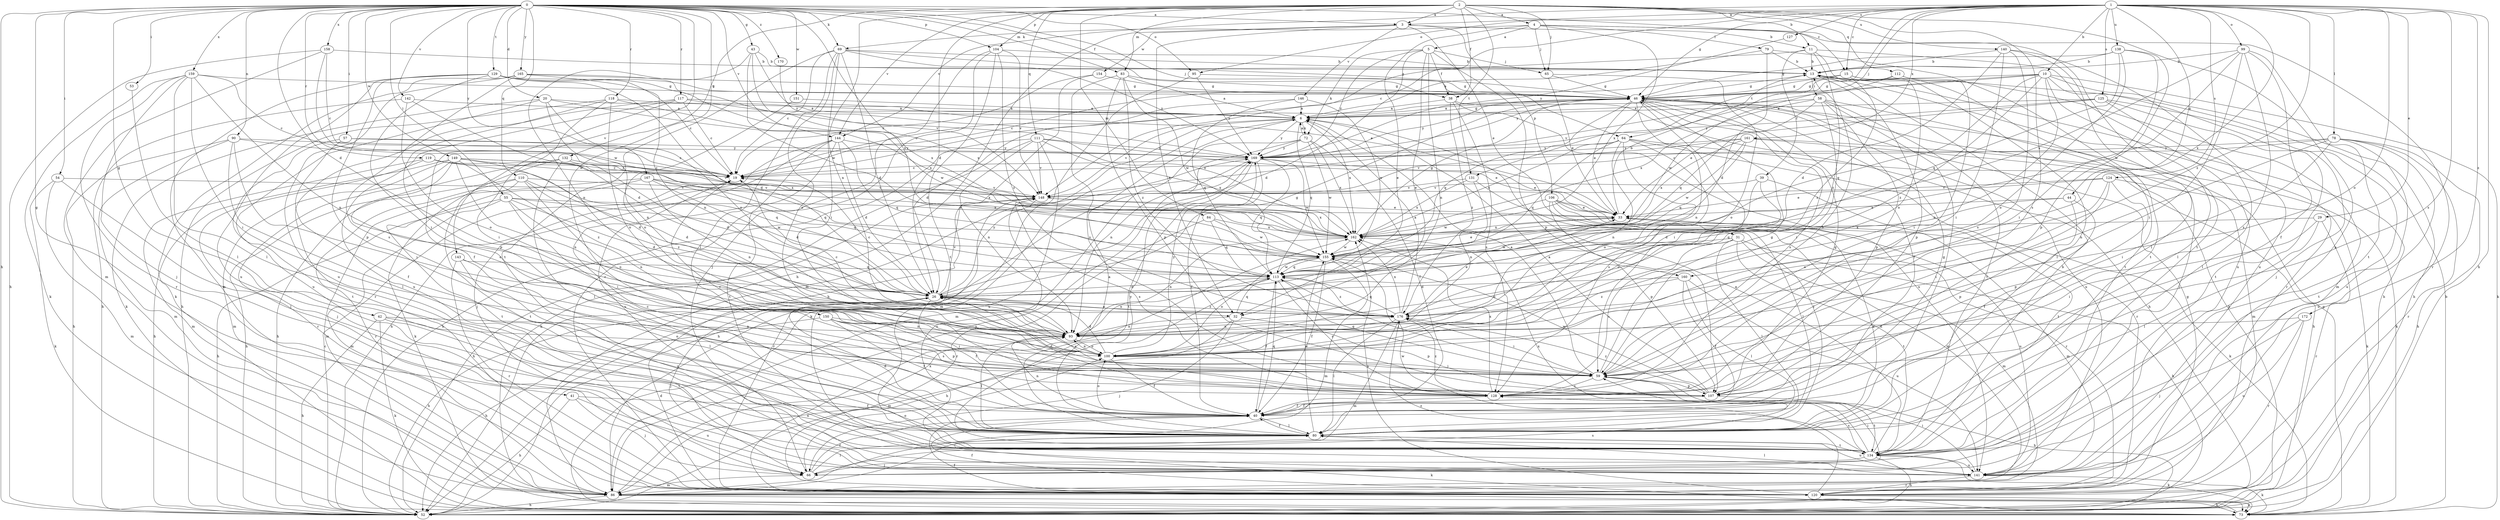 strict digraph  {
0;
1;
2;
3;
4;
5;
6;
10;
11;
13;
15;
19;
20;
26;
29;
31;
32;
33;
38;
39;
40;
41;
42;
43;
44;
46;
52;
53;
54;
55;
57;
58;
59;
64;
65;
66;
69;
72;
73;
78;
79;
80;
83;
84;
86;
90;
93;
95;
99;
100;
104;
106;
107;
110;
111;
112;
113;
117;
118;
119;
120;
124;
125;
127;
128;
129;
131;
132;
134;
138;
140;
141;
142;
143;
144;
146;
148;
149;
150;
151;
154;
155;
158;
159;
160;
161;
162;
165;
167;
169;
170;
172;
176;
0 -> 3  [label=a];
0 -> 15  [label=c];
0 -> 20  [label=d];
0 -> 26  [label=d];
0 -> 38  [label=f];
0 -> 41  [label=g];
0 -> 42  [label=g];
0 -> 43  [label=g];
0 -> 52  [label=h];
0 -> 53  [label=i];
0 -> 54  [label=i];
0 -> 55  [label=i];
0 -> 57  [label=i];
0 -> 64  [label=j];
0 -> 69  [label=k];
0 -> 83  [label=m];
0 -> 90  [label=n];
0 -> 95  [label=o];
0 -> 104  [label=p];
0 -> 110  [label=q];
0 -> 117  [label=r];
0 -> 118  [label=r];
0 -> 119  [label=r];
0 -> 129  [label=t];
0 -> 142  [label=v];
0 -> 143  [label=v];
0 -> 144  [label=v];
0 -> 149  [label=w];
0 -> 150  [label=w];
0 -> 151  [label=w];
0 -> 158  [label=x];
0 -> 159  [label=x];
0 -> 160  [label=x];
0 -> 165  [label=y];
0 -> 167  [label=y];
0 -> 170  [label=z];
1 -> 3  [label=a];
1 -> 10  [label=b];
1 -> 15  [label=c];
1 -> 19  [label=c];
1 -> 29  [label=e];
1 -> 44  [label=g];
1 -> 46  [label=g];
1 -> 52  [label=h];
1 -> 64  [label=j];
1 -> 78  [label=l];
1 -> 95  [label=o];
1 -> 99  [label=o];
1 -> 100  [label=o];
1 -> 124  [label=s];
1 -> 125  [label=s];
1 -> 127  [label=s];
1 -> 128  [label=s];
1 -> 131  [label=t];
1 -> 138  [label=u];
1 -> 144  [label=v];
1 -> 160  [label=x];
1 -> 161  [label=x];
1 -> 172  [label=z];
1 -> 176  [label=z];
2 -> 3  [label=a];
2 -> 4  [label=a];
2 -> 11  [label=b];
2 -> 26  [label=d];
2 -> 38  [label=f];
2 -> 65  [label=j];
2 -> 83  [label=m];
2 -> 84  [label=m];
2 -> 93  [label=n];
2 -> 104  [label=p];
2 -> 111  [label=q];
2 -> 112  [label=q];
2 -> 128  [label=s];
2 -> 131  [label=t];
2 -> 132  [label=t];
2 -> 140  [label=u];
2 -> 141  [label=u];
2 -> 144  [label=v];
3 -> 11  [label=b];
3 -> 31  [label=e];
3 -> 32  [label=e];
3 -> 52  [label=h];
3 -> 106  [label=p];
3 -> 146  [label=v];
3 -> 154  [label=w];
4 -> 5  [label=a];
4 -> 32  [label=e];
4 -> 65  [label=j];
4 -> 69  [label=k];
4 -> 79  [label=l];
4 -> 120  [label=r];
4 -> 134  [label=t];
4 -> 162  [label=x];
5 -> 26  [label=d];
5 -> 32  [label=e];
5 -> 38  [label=f];
5 -> 65  [label=j];
5 -> 72  [label=k];
5 -> 93  [label=n];
5 -> 107  [label=p];
5 -> 169  [label=y];
6 -> 46  [label=g];
6 -> 72  [label=k];
6 -> 73  [label=k];
6 -> 86  [label=m];
6 -> 113  [label=q];
6 -> 148  [label=v];
6 -> 162  [label=x];
6 -> 169  [label=y];
10 -> 46  [label=g];
10 -> 52  [label=h];
10 -> 66  [label=j];
10 -> 73  [label=k];
10 -> 80  [label=l];
10 -> 100  [label=o];
10 -> 113  [label=q];
10 -> 148  [label=v];
10 -> 169  [label=y];
10 -> 176  [label=z];
11 -> 13  [label=b];
11 -> 39  [label=f];
11 -> 100  [label=o];
11 -> 141  [label=u];
11 -> 148  [label=v];
11 -> 176  [label=z];
13 -> 46  [label=g];
13 -> 52  [label=h];
13 -> 58  [label=i];
13 -> 107  [label=p];
13 -> 120  [label=r];
15 -> 19  [label=c];
15 -> 46  [label=g];
15 -> 80  [label=l];
15 -> 134  [label=t];
15 -> 176  [label=z];
19 -> 148  [label=v];
20 -> 6  [label=a];
20 -> 73  [label=k];
20 -> 93  [label=n];
20 -> 141  [label=u];
20 -> 162  [label=x];
20 -> 176  [label=z];
26 -> 19  [label=c];
26 -> 32  [label=e];
26 -> 40  [label=f];
26 -> 46  [label=g];
26 -> 52  [label=h];
26 -> 66  [label=j];
26 -> 128  [label=s];
26 -> 148  [label=v];
26 -> 169  [label=y];
26 -> 176  [label=z];
29 -> 59  [label=i];
29 -> 80  [label=l];
29 -> 120  [label=r];
29 -> 162  [label=x];
31 -> 52  [label=h];
31 -> 80  [label=l];
31 -> 86  [label=m];
31 -> 100  [label=o];
31 -> 128  [label=s];
31 -> 134  [label=t];
31 -> 155  [label=w];
32 -> 66  [label=j];
32 -> 86  [label=m];
32 -> 93  [label=n];
32 -> 107  [label=p];
32 -> 113  [label=q];
33 -> 13  [label=b];
33 -> 86  [label=m];
33 -> 141  [label=u];
33 -> 162  [label=x];
38 -> 6  [label=a];
38 -> 52  [label=h];
38 -> 128  [label=s];
38 -> 141  [label=u];
38 -> 176  [label=z];
39 -> 26  [label=d];
39 -> 100  [label=o];
39 -> 134  [label=t];
39 -> 148  [label=v];
40 -> 46  [label=g];
40 -> 80  [label=l];
40 -> 93  [label=n];
40 -> 100  [label=o];
40 -> 113  [label=q];
41 -> 40  [label=f];
41 -> 52  [label=h];
41 -> 66  [label=j];
41 -> 141  [label=u];
42 -> 52  [label=h];
42 -> 73  [label=k];
42 -> 93  [label=n];
42 -> 100  [label=o];
42 -> 134  [label=t];
43 -> 13  [label=b];
43 -> 33  [label=e];
43 -> 93  [label=n];
43 -> 148  [label=v];
43 -> 155  [label=w];
44 -> 33  [label=e];
44 -> 40  [label=f];
44 -> 107  [label=p];
44 -> 113  [label=q];
46 -> 6  [label=a];
46 -> 19  [label=c];
46 -> 33  [label=e];
46 -> 40  [label=f];
46 -> 52  [label=h];
46 -> 59  [label=i];
46 -> 93  [label=n];
46 -> 113  [label=q];
46 -> 128  [label=s];
46 -> 141  [label=u];
46 -> 169  [label=y];
52 -> 19  [label=c];
53 -> 80  [label=l];
54 -> 73  [label=k];
54 -> 80  [label=l];
54 -> 86  [label=m];
54 -> 148  [label=v];
55 -> 26  [label=d];
55 -> 33  [label=e];
55 -> 52  [label=h];
55 -> 59  [label=i];
55 -> 86  [label=m];
55 -> 93  [label=n];
55 -> 155  [label=w];
57 -> 19  [label=c];
57 -> 40  [label=f];
57 -> 134  [label=t];
57 -> 169  [label=y];
58 -> 6  [label=a];
58 -> 59  [label=i];
58 -> 66  [label=j];
58 -> 80  [label=l];
58 -> 107  [label=p];
58 -> 113  [label=q];
58 -> 134  [label=t];
58 -> 162  [label=x];
59 -> 6  [label=a];
59 -> 13  [label=b];
59 -> 46  [label=g];
59 -> 52  [label=h];
59 -> 107  [label=p];
59 -> 113  [label=q];
59 -> 128  [label=s];
64 -> 52  [label=h];
64 -> 93  [label=n];
64 -> 100  [label=o];
64 -> 113  [label=q];
64 -> 120  [label=r];
64 -> 128  [label=s];
64 -> 162  [label=x];
64 -> 169  [label=y];
65 -> 33  [label=e];
65 -> 46  [label=g];
65 -> 100  [label=o];
66 -> 40  [label=f];
66 -> 59  [label=i];
66 -> 80  [label=l];
66 -> 86  [label=m];
66 -> 100  [label=o];
66 -> 128  [label=s];
69 -> 13  [label=b];
69 -> 19  [label=c];
69 -> 26  [label=d];
69 -> 46  [label=g];
69 -> 59  [label=i];
69 -> 80  [label=l];
69 -> 100  [label=o];
69 -> 134  [label=t];
69 -> 169  [label=y];
72 -> 6  [label=a];
72 -> 40  [label=f];
72 -> 86  [label=m];
72 -> 93  [label=n];
72 -> 155  [label=w];
72 -> 162  [label=x];
72 -> 169  [label=y];
73 -> 13  [label=b];
73 -> 40  [label=f];
73 -> 46  [label=g];
78 -> 19  [label=c];
78 -> 52  [label=h];
78 -> 59  [label=i];
78 -> 93  [label=n];
78 -> 120  [label=r];
78 -> 134  [label=t];
78 -> 141  [label=u];
78 -> 169  [label=y];
79 -> 6  [label=a];
79 -> 13  [label=b];
79 -> 26  [label=d];
79 -> 134  [label=t];
80 -> 6  [label=a];
80 -> 19  [label=c];
80 -> 26  [label=d];
80 -> 33  [label=e];
80 -> 40  [label=f];
80 -> 73  [label=k];
80 -> 134  [label=t];
80 -> 141  [label=u];
80 -> 155  [label=w];
80 -> 169  [label=y];
83 -> 6  [label=a];
83 -> 46  [label=g];
83 -> 107  [label=p];
83 -> 128  [label=s];
83 -> 155  [label=w];
83 -> 176  [label=z];
84 -> 113  [label=q];
84 -> 120  [label=r];
84 -> 155  [label=w];
84 -> 162  [label=x];
86 -> 52  [label=h];
86 -> 73  [label=k];
86 -> 162  [label=x];
86 -> 169  [label=y];
90 -> 52  [label=h];
90 -> 59  [label=i];
90 -> 80  [label=l];
90 -> 86  [label=m];
90 -> 162  [label=x];
90 -> 169  [label=y];
93 -> 19  [label=c];
93 -> 80  [label=l];
93 -> 100  [label=o];
95 -> 46  [label=g];
95 -> 86  [label=m];
95 -> 169  [label=y];
99 -> 13  [label=b];
99 -> 40  [label=f];
99 -> 59  [label=i];
99 -> 128  [label=s];
99 -> 134  [label=t];
99 -> 155  [label=w];
99 -> 162  [label=x];
100 -> 26  [label=d];
100 -> 40  [label=f];
100 -> 59  [label=i];
100 -> 93  [label=n];
100 -> 169  [label=y];
104 -> 13  [label=b];
104 -> 66  [label=j];
104 -> 120  [label=r];
104 -> 134  [label=t];
104 -> 148  [label=v];
104 -> 176  [label=z];
106 -> 33  [label=e];
106 -> 73  [label=k];
106 -> 80  [label=l];
106 -> 86  [label=m];
106 -> 107  [label=p];
106 -> 120  [label=r];
106 -> 155  [label=w];
107 -> 6  [label=a];
107 -> 40  [label=f];
107 -> 46  [label=g];
107 -> 134  [label=t];
107 -> 155  [label=w];
107 -> 176  [label=z];
110 -> 26  [label=d];
110 -> 52  [label=h];
110 -> 100  [label=o];
110 -> 120  [label=r];
110 -> 134  [label=t];
110 -> 148  [label=v];
110 -> 176  [label=z];
111 -> 33  [label=e];
111 -> 52  [label=h];
111 -> 73  [label=k];
111 -> 93  [label=n];
111 -> 141  [label=u];
111 -> 148  [label=v];
111 -> 162  [label=x];
111 -> 169  [label=y];
112 -> 46  [label=g];
112 -> 59  [label=i];
112 -> 86  [label=m];
112 -> 155  [label=w];
113 -> 26  [label=d];
113 -> 40  [label=f];
113 -> 52  [label=h];
113 -> 59  [label=i];
113 -> 93  [label=n];
113 -> 128  [label=s];
113 -> 155  [label=w];
113 -> 176  [label=z];
117 -> 6  [label=a];
117 -> 19  [label=c];
117 -> 40  [label=f];
117 -> 120  [label=r];
117 -> 141  [label=u];
117 -> 162  [label=x];
118 -> 6  [label=a];
118 -> 52  [label=h];
118 -> 59  [label=i];
118 -> 100  [label=o];
118 -> 107  [label=p];
118 -> 155  [label=w];
119 -> 19  [label=c];
119 -> 66  [label=j];
119 -> 86  [label=m];
119 -> 113  [label=q];
119 -> 162  [label=x];
120 -> 26  [label=d];
120 -> 40  [label=f];
120 -> 46  [label=g];
120 -> 73  [label=k];
120 -> 93  [label=n];
120 -> 162  [label=x];
120 -> 176  [label=z];
124 -> 33  [label=e];
124 -> 59  [label=i];
124 -> 73  [label=k];
124 -> 100  [label=o];
124 -> 107  [label=p];
124 -> 148  [label=v];
125 -> 6  [label=a];
125 -> 33  [label=e];
125 -> 80  [label=l];
125 -> 134  [label=t];
125 -> 141  [label=u];
125 -> 169  [label=y];
127 -> 169  [label=y];
128 -> 19  [label=c];
128 -> 26  [label=d];
128 -> 40  [label=f];
128 -> 162  [label=x];
128 -> 176  [label=z];
129 -> 19  [label=c];
129 -> 26  [label=d];
129 -> 46  [label=g];
129 -> 59  [label=i];
129 -> 86  [label=m];
129 -> 107  [label=p];
129 -> 141  [label=u];
129 -> 162  [label=x];
131 -> 80  [label=l];
131 -> 93  [label=n];
131 -> 148  [label=v];
131 -> 162  [label=x];
132 -> 19  [label=c];
132 -> 26  [label=d];
132 -> 52  [label=h];
132 -> 73  [label=k];
132 -> 80  [label=l];
134 -> 6  [label=a];
134 -> 13  [label=b];
134 -> 52  [label=h];
134 -> 66  [label=j];
134 -> 73  [label=k];
134 -> 128  [label=s];
134 -> 141  [label=u];
134 -> 148  [label=v];
134 -> 155  [label=w];
134 -> 162  [label=x];
138 -> 13  [label=b];
138 -> 46  [label=g];
138 -> 59  [label=i];
138 -> 100  [label=o];
138 -> 107  [label=p];
138 -> 113  [label=q];
140 -> 13  [label=b];
140 -> 26  [label=d];
140 -> 59  [label=i];
140 -> 80  [label=l];
140 -> 128  [label=s];
140 -> 141  [label=u];
141 -> 59  [label=i];
141 -> 73  [label=k];
141 -> 80  [label=l];
141 -> 120  [label=r];
142 -> 6  [label=a];
142 -> 26  [label=d];
142 -> 52  [label=h];
142 -> 100  [label=o];
143 -> 80  [label=l];
143 -> 113  [label=q];
143 -> 120  [label=r];
143 -> 141  [label=u];
144 -> 26  [label=d];
144 -> 52  [label=h];
144 -> 66  [label=j];
144 -> 113  [label=q];
144 -> 134  [label=t];
144 -> 141  [label=u];
144 -> 169  [label=y];
146 -> 6  [label=a];
146 -> 26  [label=d];
146 -> 113  [label=q];
146 -> 155  [label=w];
148 -> 33  [label=e];
148 -> 52  [label=h];
148 -> 120  [label=r];
148 -> 128  [label=s];
148 -> 162  [label=x];
149 -> 19  [label=c];
149 -> 26  [label=d];
149 -> 52  [label=h];
149 -> 86  [label=m];
149 -> 93  [label=n];
149 -> 100  [label=o];
149 -> 113  [label=q];
149 -> 120  [label=r];
149 -> 148  [label=v];
149 -> 176  [label=z];
150 -> 40  [label=f];
150 -> 52  [label=h];
150 -> 59  [label=i];
150 -> 93  [label=n];
150 -> 107  [label=p];
150 -> 128  [label=s];
151 -> 6  [label=a];
151 -> 100  [label=o];
154 -> 19  [label=c];
154 -> 46  [label=g];
154 -> 52  [label=h];
155 -> 33  [label=e];
155 -> 40  [label=f];
155 -> 86  [label=m];
155 -> 100  [label=o];
155 -> 113  [label=q];
158 -> 13  [label=b];
158 -> 19  [label=c];
158 -> 52  [label=h];
158 -> 86  [label=m];
158 -> 155  [label=w];
159 -> 19  [label=c];
159 -> 46  [label=g];
159 -> 59  [label=i];
159 -> 66  [label=j];
159 -> 73  [label=k];
159 -> 80  [label=l];
159 -> 93  [label=n];
159 -> 120  [label=r];
160 -> 26  [label=d];
160 -> 40  [label=f];
160 -> 80  [label=l];
160 -> 141  [label=u];
160 -> 176  [label=z];
161 -> 73  [label=k];
161 -> 86  [label=m];
161 -> 113  [label=q];
161 -> 148  [label=v];
161 -> 155  [label=w];
161 -> 162  [label=x];
161 -> 169  [label=y];
162 -> 46  [label=g];
162 -> 93  [label=n];
162 -> 155  [label=w];
165 -> 46  [label=g];
165 -> 73  [label=k];
165 -> 93  [label=n];
165 -> 128  [label=s];
165 -> 141  [label=u];
165 -> 162  [label=x];
167 -> 26  [label=d];
167 -> 86  [label=m];
167 -> 93  [label=n];
167 -> 113  [label=q];
167 -> 134  [label=t];
167 -> 148  [label=v];
167 -> 162  [label=x];
169 -> 19  [label=c];
169 -> 33  [label=e];
169 -> 40  [label=f];
169 -> 52  [label=h];
169 -> 113  [label=q];
169 -> 134  [label=t];
169 -> 155  [label=w];
170 -> 169  [label=y];
172 -> 66  [label=j];
172 -> 93  [label=n];
172 -> 120  [label=r];
172 -> 141  [label=u];
176 -> 6  [label=a];
176 -> 33  [label=e];
176 -> 59  [label=i];
176 -> 80  [label=l];
176 -> 86  [label=m];
176 -> 93  [label=n];
176 -> 113  [label=q];
176 -> 162  [label=x];
}
